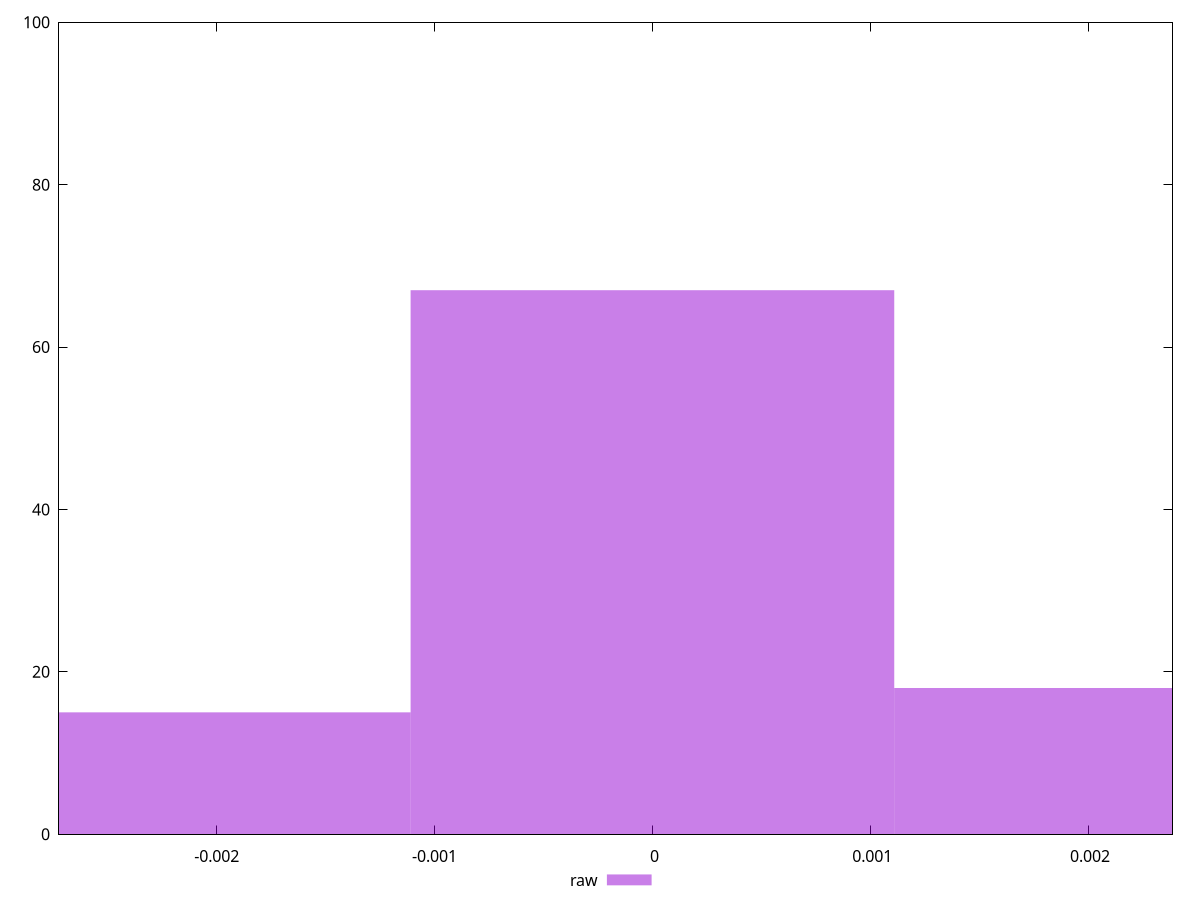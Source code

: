 reset

$raw <<EOF
0 67
0.002220106663620645 18
-0.002220106663620645 15
EOF

set key outside below
set boxwidth 0.002220106663620645
set xrange [-0.0027239950262699696:0.00238731906242142]
set yrange [0:100]
set trange [0:100]
set style fill transparent solid 0.5 noborder
set terminal svg size 640, 490 enhanced background rgb 'white'
set output "reprap/meta/pScore-difference/samples/pages+cached+noexternal+nomedia+nocss+nojs/raw/histogram.svg"

plot $raw title "raw" with boxes

reset
